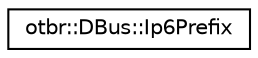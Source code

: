 digraph "Graphical Class Hierarchy"
{
  edge [fontname="Helvetica",fontsize="10",labelfontname="Helvetica",labelfontsize="10"];
  node [fontname="Helvetica",fontsize="10",shape=record];
  rankdir="LR";
  Node0 [label="otbr::DBus::Ip6Prefix",height=0.2,width=0.4,color="black", fillcolor="white", style="filled",URL="$da/d56/structotbr_1_1DBus_1_1Ip6Prefix.html"];
}
